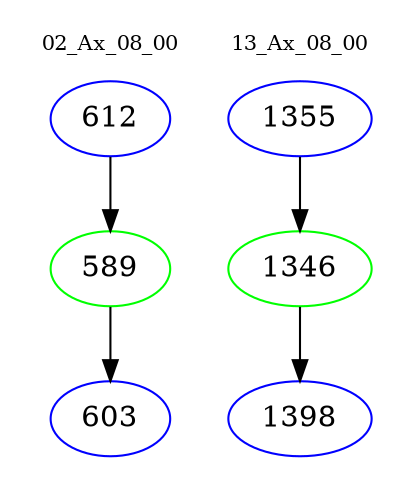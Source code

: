 digraph{
subgraph cluster_0 {
color = white
label = "02_Ax_08_00";
fontsize=10;
T0_612 [label="612", color="blue"]
T0_612 -> T0_589 [color="black"]
T0_589 [label="589", color="green"]
T0_589 -> T0_603 [color="black"]
T0_603 [label="603", color="blue"]
}
subgraph cluster_1 {
color = white
label = "13_Ax_08_00";
fontsize=10;
T1_1355 [label="1355", color="blue"]
T1_1355 -> T1_1346 [color="black"]
T1_1346 [label="1346", color="green"]
T1_1346 -> T1_1398 [color="black"]
T1_1398 [label="1398", color="blue"]
}
}
